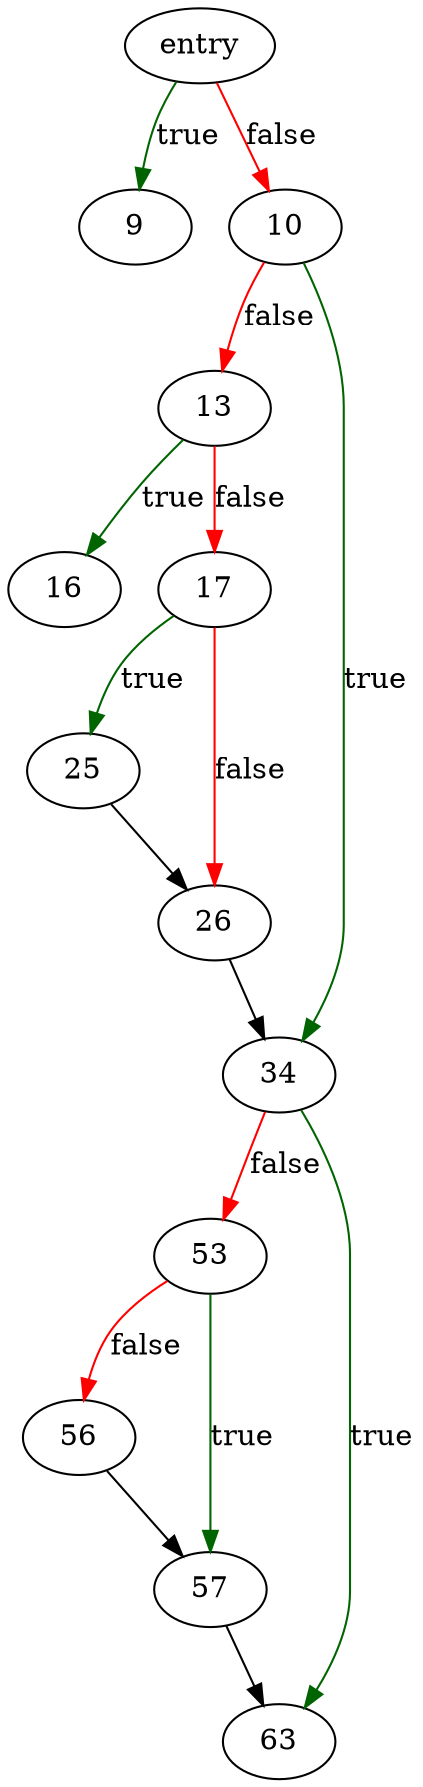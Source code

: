 digraph "quotearg_n_options" {
	// Node definitions.
	4 [label=entry];
	9;
	10;
	13;
	16;
	17;
	25;
	26;
	34;
	53;
	56;
	57;
	63;

	// Edge definitions.
	4 -> 9 [
		color=darkgreen
		label=true
	];
	4 -> 10 [
		color=red
		label=false
	];
	10 -> 13 [
		color=red
		label=false
	];
	10 -> 34 [
		color=darkgreen
		label=true
	];
	13 -> 16 [
		color=darkgreen
		label=true
	];
	13 -> 17 [
		color=red
		label=false
	];
	17 -> 25 [
		color=darkgreen
		label=true
	];
	17 -> 26 [
		color=red
		label=false
	];
	25 -> 26;
	26 -> 34;
	34 -> 53 [
		color=red
		label=false
	];
	34 -> 63 [
		color=darkgreen
		label=true
	];
	53 -> 56 [
		color=red
		label=false
	];
	53 -> 57 [
		color=darkgreen
		label=true
	];
	56 -> 57;
	57 -> 63;
}